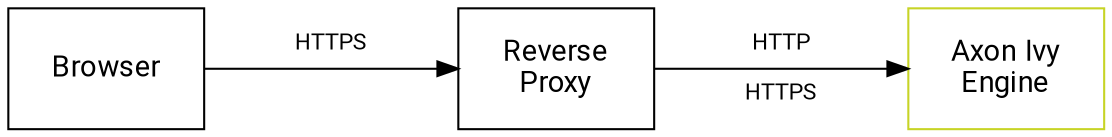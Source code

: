 digraph overview {
  layout=neato;
  node [shape=box, fontname="Roboto,Helvetica Neue,Arial,sans-serif", fixedsize="true", margin=0]; 
  
  /* nodes */
  browser [ label="Browser",             pos="0,0!", height="0.8", width="1.3"];
  reverseproxy [ label="Reverse\nProxy", pos="3,0!", height="0.8", width="1.3"];
  engine [label="Axon Ivy\nEngine",      pos="6,0!", height="0.8", width="1.3", color="#C7D426", fontcolor="black"];
  
  /* edges */
  browser -> reverseproxy;
  reverseproxy -> engine;

  /* edge labels */
  browserreverseproxy [ label="HTTPS\n \n ",  pos="1.5,0!", height="0.8", width="1.7", shape=none, fillcolor=none, fontcolor="black", fontsize="11" ];
  reverseproxyengine [ label="HTTP\n \nHTTPS",pos="4.5,0!", height="0.8", width="1.7", shape=none, fillcolor=none, fontcolor="black", fontsize="11" ];
}
